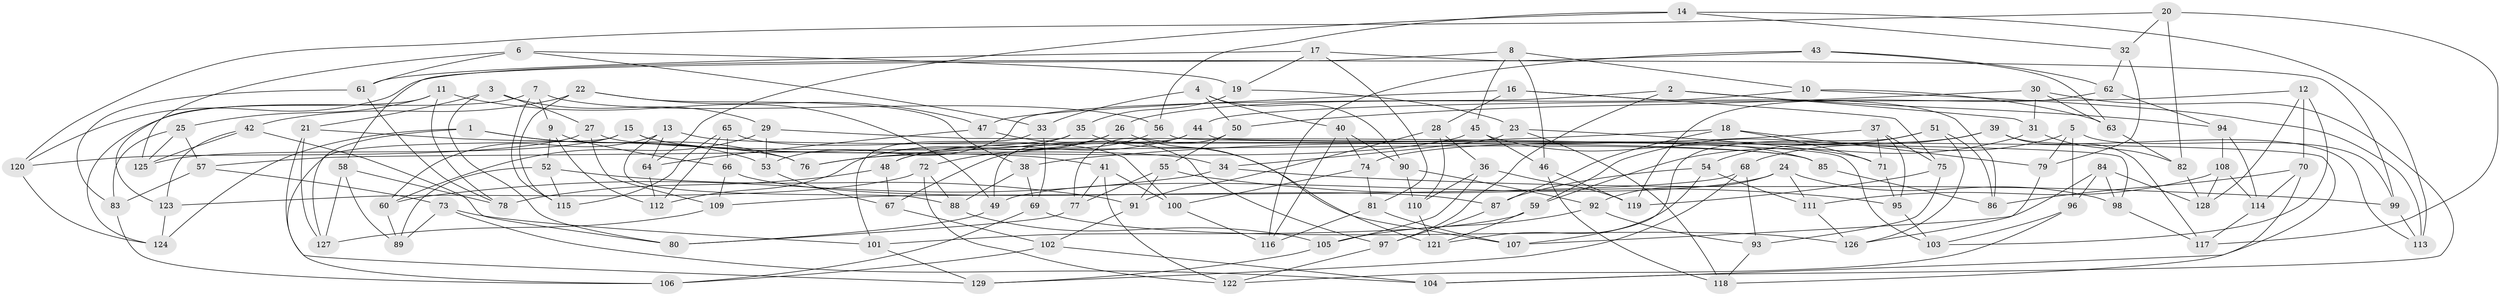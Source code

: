 // coarse degree distribution, {6: 0.4634146341463415, 4: 0.3902439024390244, 5: 0.10975609756097561, 3: 0.036585365853658534}
// Generated by graph-tools (version 1.1) at 2025/52/02/27/25 19:52:33]
// undirected, 129 vertices, 258 edges
graph export_dot {
graph [start="1"]
  node [color=gray90,style=filled];
  1;
  2;
  3;
  4;
  5;
  6;
  7;
  8;
  9;
  10;
  11;
  12;
  13;
  14;
  15;
  16;
  17;
  18;
  19;
  20;
  21;
  22;
  23;
  24;
  25;
  26;
  27;
  28;
  29;
  30;
  31;
  32;
  33;
  34;
  35;
  36;
  37;
  38;
  39;
  40;
  41;
  42;
  43;
  44;
  45;
  46;
  47;
  48;
  49;
  50;
  51;
  52;
  53;
  54;
  55;
  56;
  57;
  58;
  59;
  60;
  61;
  62;
  63;
  64;
  65;
  66;
  67;
  68;
  69;
  70;
  71;
  72;
  73;
  74;
  75;
  76;
  77;
  78;
  79;
  80;
  81;
  82;
  83;
  84;
  85;
  86;
  87;
  88;
  89;
  90;
  91;
  92;
  93;
  94;
  95;
  96;
  97;
  98;
  99;
  100;
  101;
  102;
  103;
  104;
  105;
  106;
  107;
  108;
  109;
  110;
  111;
  112;
  113;
  114;
  115;
  116;
  117;
  118;
  119;
  120;
  121;
  122;
  123;
  124;
  125;
  126;
  127;
  128;
  129;
  1 -- 124;
  1 -- 53;
  1 -- 127;
  1 -- 76;
  2 -- 97;
  2 -- 31;
  2 -- 53;
  2 -- 94;
  3 -- 21;
  3 -- 27;
  3 -- 80;
  3 -- 29;
  4 -- 50;
  4 -- 40;
  4 -- 90;
  4 -- 33;
  5 -- 96;
  5 -- 99;
  5 -- 79;
  5 -- 68;
  6 -- 61;
  6 -- 19;
  6 -- 33;
  6 -- 125;
  7 -- 124;
  7 -- 56;
  7 -- 9;
  7 -- 115;
  8 -- 10;
  8 -- 45;
  8 -- 46;
  8 -- 58;
  9 -- 112;
  9 -- 52;
  9 -- 66;
  10 -- 26;
  10 -- 63;
  10 -- 113;
  11 -- 123;
  11 -- 49;
  11 -- 78;
  11 -- 25;
  12 -- 44;
  12 -- 103;
  12 -- 128;
  12 -- 70;
  13 -- 85;
  13 -- 88;
  13 -- 64;
  13 -- 60;
  14 -- 56;
  14 -- 64;
  14 -- 113;
  14 -- 32;
  15 -- 125;
  15 -- 106;
  15 -- 34;
  15 -- 41;
  16 -- 75;
  16 -- 47;
  16 -- 86;
  16 -- 28;
  17 -- 99;
  17 -- 19;
  17 -- 81;
  17 -- 61;
  18 -- 71;
  18 -- 87;
  18 -- 76;
  18 -- 79;
  19 -- 23;
  19 -- 35;
  20 -- 120;
  20 -- 117;
  20 -- 32;
  20 -- 82;
  21 -- 76;
  21 -- 127;
  21 -- 129;
  22 -- 47;
  22 -- 38;
  22 -- 115;
  22 -- 42;
  23 -- 34;
  23 -- 118;
  23 -- 71;
  24 -- 49;
  24 -- 111;
  24 -- 98;
  24 -- 92;
  25 -- 57;
  25 -- 83;
  25 -- 125;
  26 -- 112;
  26 -- 72;
  26 -- 121;
  27 -- 85;
  27 -- 109;
  27 -- 120;
  28 -- 110;
  28 -- 36;
  28 -- 91;
  29 -- 103;
  29 -- 60;
  29 -- 53;
  30 -- 31;
  30 -- 63;
  30 -- 50;
  30 -- 104;
  31 -- 59;
  31 -- 82;
  32 -- 62;
  32 -- 79;
  33 -- 69;
  33 -- 101;
  34 -- 60;
  34 -- 99;
  35 -- 107;
  35 -- 48;
  35 -- 57;
  36 -- 119;
  36 -- 110;
  36 -- 105;
  37 -- 71;
  37 -- 75;
  37 -- 38;
  37 -- 95;
  38 -- 88;
  38 -- 69;
  39 -- 59;
  39 -- 113;
  39 -- 117;
  39 -- 74;
  40 -- 90;
  40 -- 116;
  40 -- 74;
  41 -- 100;
  41 -- 77;
  41 -- 122;
  42 -- 123;
  42 -- 80;
  42 -- 125;
  43 -- 120;
  43 -- 62;
  43 -- 116;
  43 -- 63;
  44 -- 48;
  44 -- 49;
  44 -- 104;
  45 -- 85;
  45 -- 46;
  45 -- 76;
  46 -- 118;
  46 -- 119;
  47 -- 97;
  47 -- 64;
  48 -- 78;
  48 -- 67;
  49 -- 80;
  50 -- 55;
  50 -- 77;
  51 -- 54;
  51 -- 126;
  51 -- 86;
  51 -- 107;
  52 -- 89;
  52 -- 91;
  52 -- 115;
  53 -- 67;
  54 -- 111;
  54 -- 87;
  54 -- 121;
  55 -- 91;
  55 -- 77;
  55 -- 95;
  56 -- 98;
  56 -- 67;
  57 -- 83;
  57 -- 73;
  58 -- 89;
  58 -- 127;
  58 -- 78;
  59 -- 121;
  59 -- 101;
  60 -- 89;
  61 -- 78;
  61 -- 83;
  62 -- 94;
  62 -- 119;
  63 -- 82;
  64 -- 112;
  65 -- 115;
  65 -- 66;
  65 -- 112;
  65 -- 100;
  66 -- 109;
  66 -- 87;
  67 -- 102;
  68 -- 93;
  68 -- 109;
  68 -- 129;
  69 -- 106;
  69 -- 126;
  70 -- 118;
  70 -- 86;
  70 -- 114;
  71 -- 95;
  72 -- 88;
  72 -- 122;
  72 -- 123;
  73 -- 101;
  73 -- 89;
  73 -- 104;
  74 -- 100;
  74 -- 81;
  75 -- 93;
  75 -- 119;
  77 -- 80;
  79 -- 126;
  81 -- 107;
  81 -- 116;
  82 -- 128;
  83 -- 106;
  84 -- 107;
  84 -- 96;
  84 -- 128;
  84 -- 98;
  85 -- 86;
  87 -- 97;
  88 -- 105;
  90 -- 92;
  90 -- 110;
  91 -- 102;
  92 -- 105;
  92 -- 93;
  93 -- 118;
  94 -- 114;
  94 -- 108;
  95 -- 103;
  96 -- 103;
  96 -- 122;
  97 -- 122;
  98 -- 117;
  99 -- 113;
  100 -- 116;
  101 -- 129;
  102 -- 104;
  102 -- 106;
  105 -- 129;
  108 -- 111;
  108 -- 114;
  108 -- 128;
  109 -- 127;
  110 -- 121;
  111 -- 126;
  114 -- 117;
  120 -- 124;
  123 -- 124;
}

